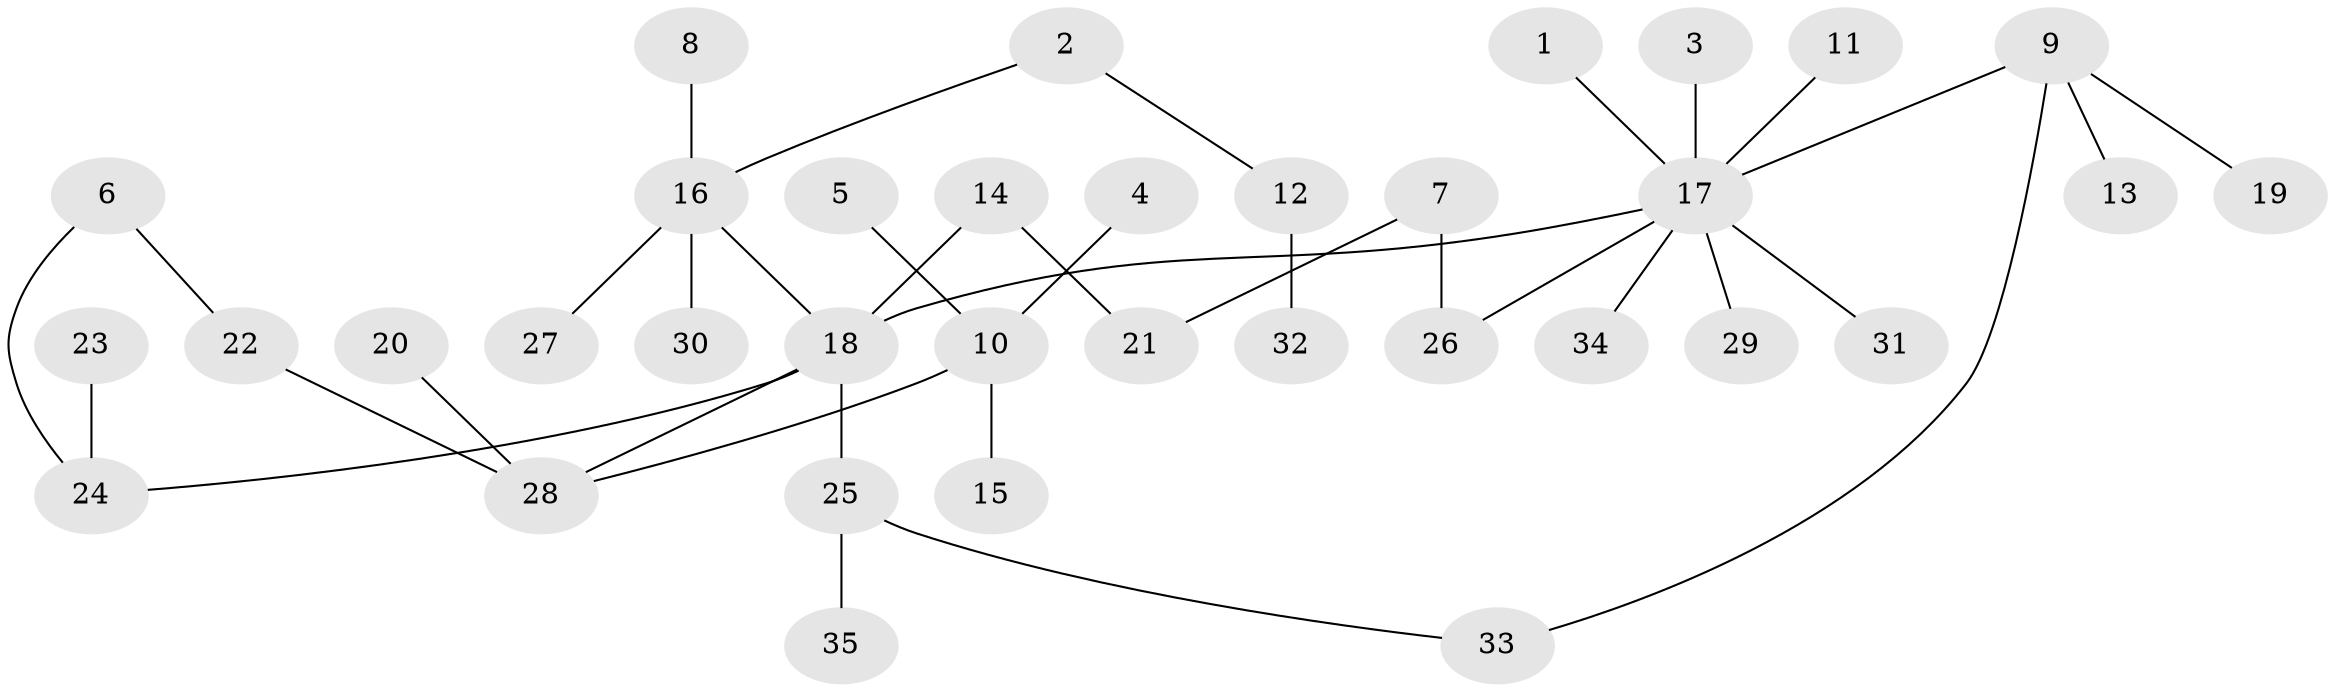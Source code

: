 // original degree distribution, {10: 0.017543859649122806, 8: 0.017543859649122806, 7: 0.017543859649122806, 1: 0.5964912280701754, 2: 0.14035087719298245, 4: 0.05263157894736842, 5: 0.05263157894736842, 3: 0.10526315789473684}
// Generated by graph-tools (version 1.1) at 2025/36/03/04/25 23:36:57]
// undirected, 35 vertices, 37 edges
graph export_dot {
  node [color=gray90,style=filled];
  1;
  2;
  3;
  4;
  5;
  6;
  7;
  8;
  9;
  10;
  11;
  12;
  13;
  14;
  15;
  16;
  17;
  18;
  19;
  20;
  21;
  22;
  23;
  24;
  25;
  26;
  27;
  28;
  29;
  30;
  31;
  32;
  33;
  34;
  35;
  1 -- 17 [weight=1.0];
  2 -- 12 [weight=1.0];
  2 -- 16 [weight=1.0];
  3 -- 17 [weight=1.0];
  4 -- 10 [weight=1.0];
  5 -- 10 [weight=1.0];
  6 -- 22 [weight=1.0];
  6 -- 24 [weight=1.0];
  7 -- 21 [weight=1.0];
  7 -- 26 [weight=1.0];
  8 -- 16 [weight=1.0];
  9 -- 13 [weight=1.0];
  9 -- 17 [weight=1.0];
  9 -- 19 [weight=1.0];
  9 -- 33 [weight=1.0];
  10 -- 15 [weight=1.0];
  10 -- 28 [weight=1.0];
  11 -- 17 [weight=1.0];
  12 -- 32 [weight=1.0];
  14 -- 18 [weight=1.0];
  14 -- 21 [weight=1.0];
  16 -- 18 [weight=1.0];
  16 -- 27 [weight=1.0];
  16 -- 30 [weight=1.0];
  17 -- 18 [weight=1.0];
  17 -- 26 [weight=1.0];
  17 -- 29 [weight=1.0];
  17 -- 31 [weight=1.0];
  17 -- 34 [weight=1.0];
  18 -- 24 [weight=1.0];
  18 -- 25 [weight=2.0];
  18 -- 28 [weight=1.0];
  20 -- 28 [weight=1.0];
  22 -- 28 [weight=1.0];
  23 -- 24 [weight=1.0];
  25 -- 33 [weight=1.0];
  25 -- 35 [weight=1.0];
}
